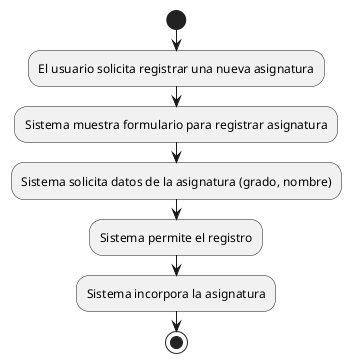 @startuml
start
:El usuario solicita registrar una nueva asignatura;
:Sistema muestra formulario para registrar asignatura;
:Sistema solicita datos de la asignatura (grado, nombre);
:Sistema permite el registro;
:Sistema incorpora la asignatura;
stop
@enduml